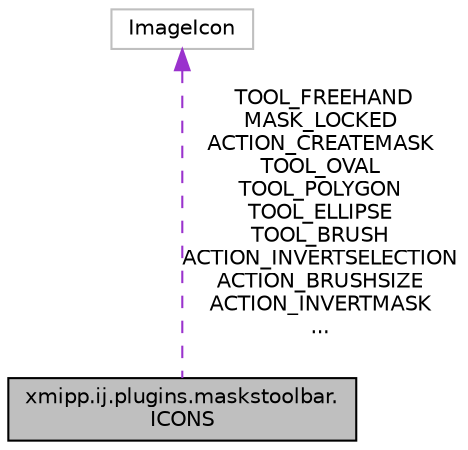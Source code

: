 digraph "xmipp.ij.plugins.maskstoolbar.ICONS"
{
  edge [fontname="Helvetica",fontsize="10",labelfontname="Helvetica",labelfontsize="10"];
  node [fontname="Helvetica",fontsize="10",shape=record];
  Node1 [label="xmipp.ij.plugins.maskstoolbar.\lICONS",height=0.2,width=0.4,color="black", fillcolor="grey75", style="filled", fontcolor="black"];
  Node2 -> Node1 [dir="back",color="darkorchid3",fontsize="10",style="dashed",label=" TOOL_FREEHAND\nMASK_LOCKED\nACTION_CREATEMASK\nTOOL_OVAL\nTOOL_POLYGON\nTOOL_ELLIPSE\nTOOL_BRUSH\nACTION_INVERTSELECTION\nACTION_BRUSHSIZE\nACTION_INVERTMASK\n..." ,fontname="Helvetica"];
  Node2 [label="ImageIcon",height=0.2,width=0.4,color="grey75", fillcolor="white", style="filled"];
}
